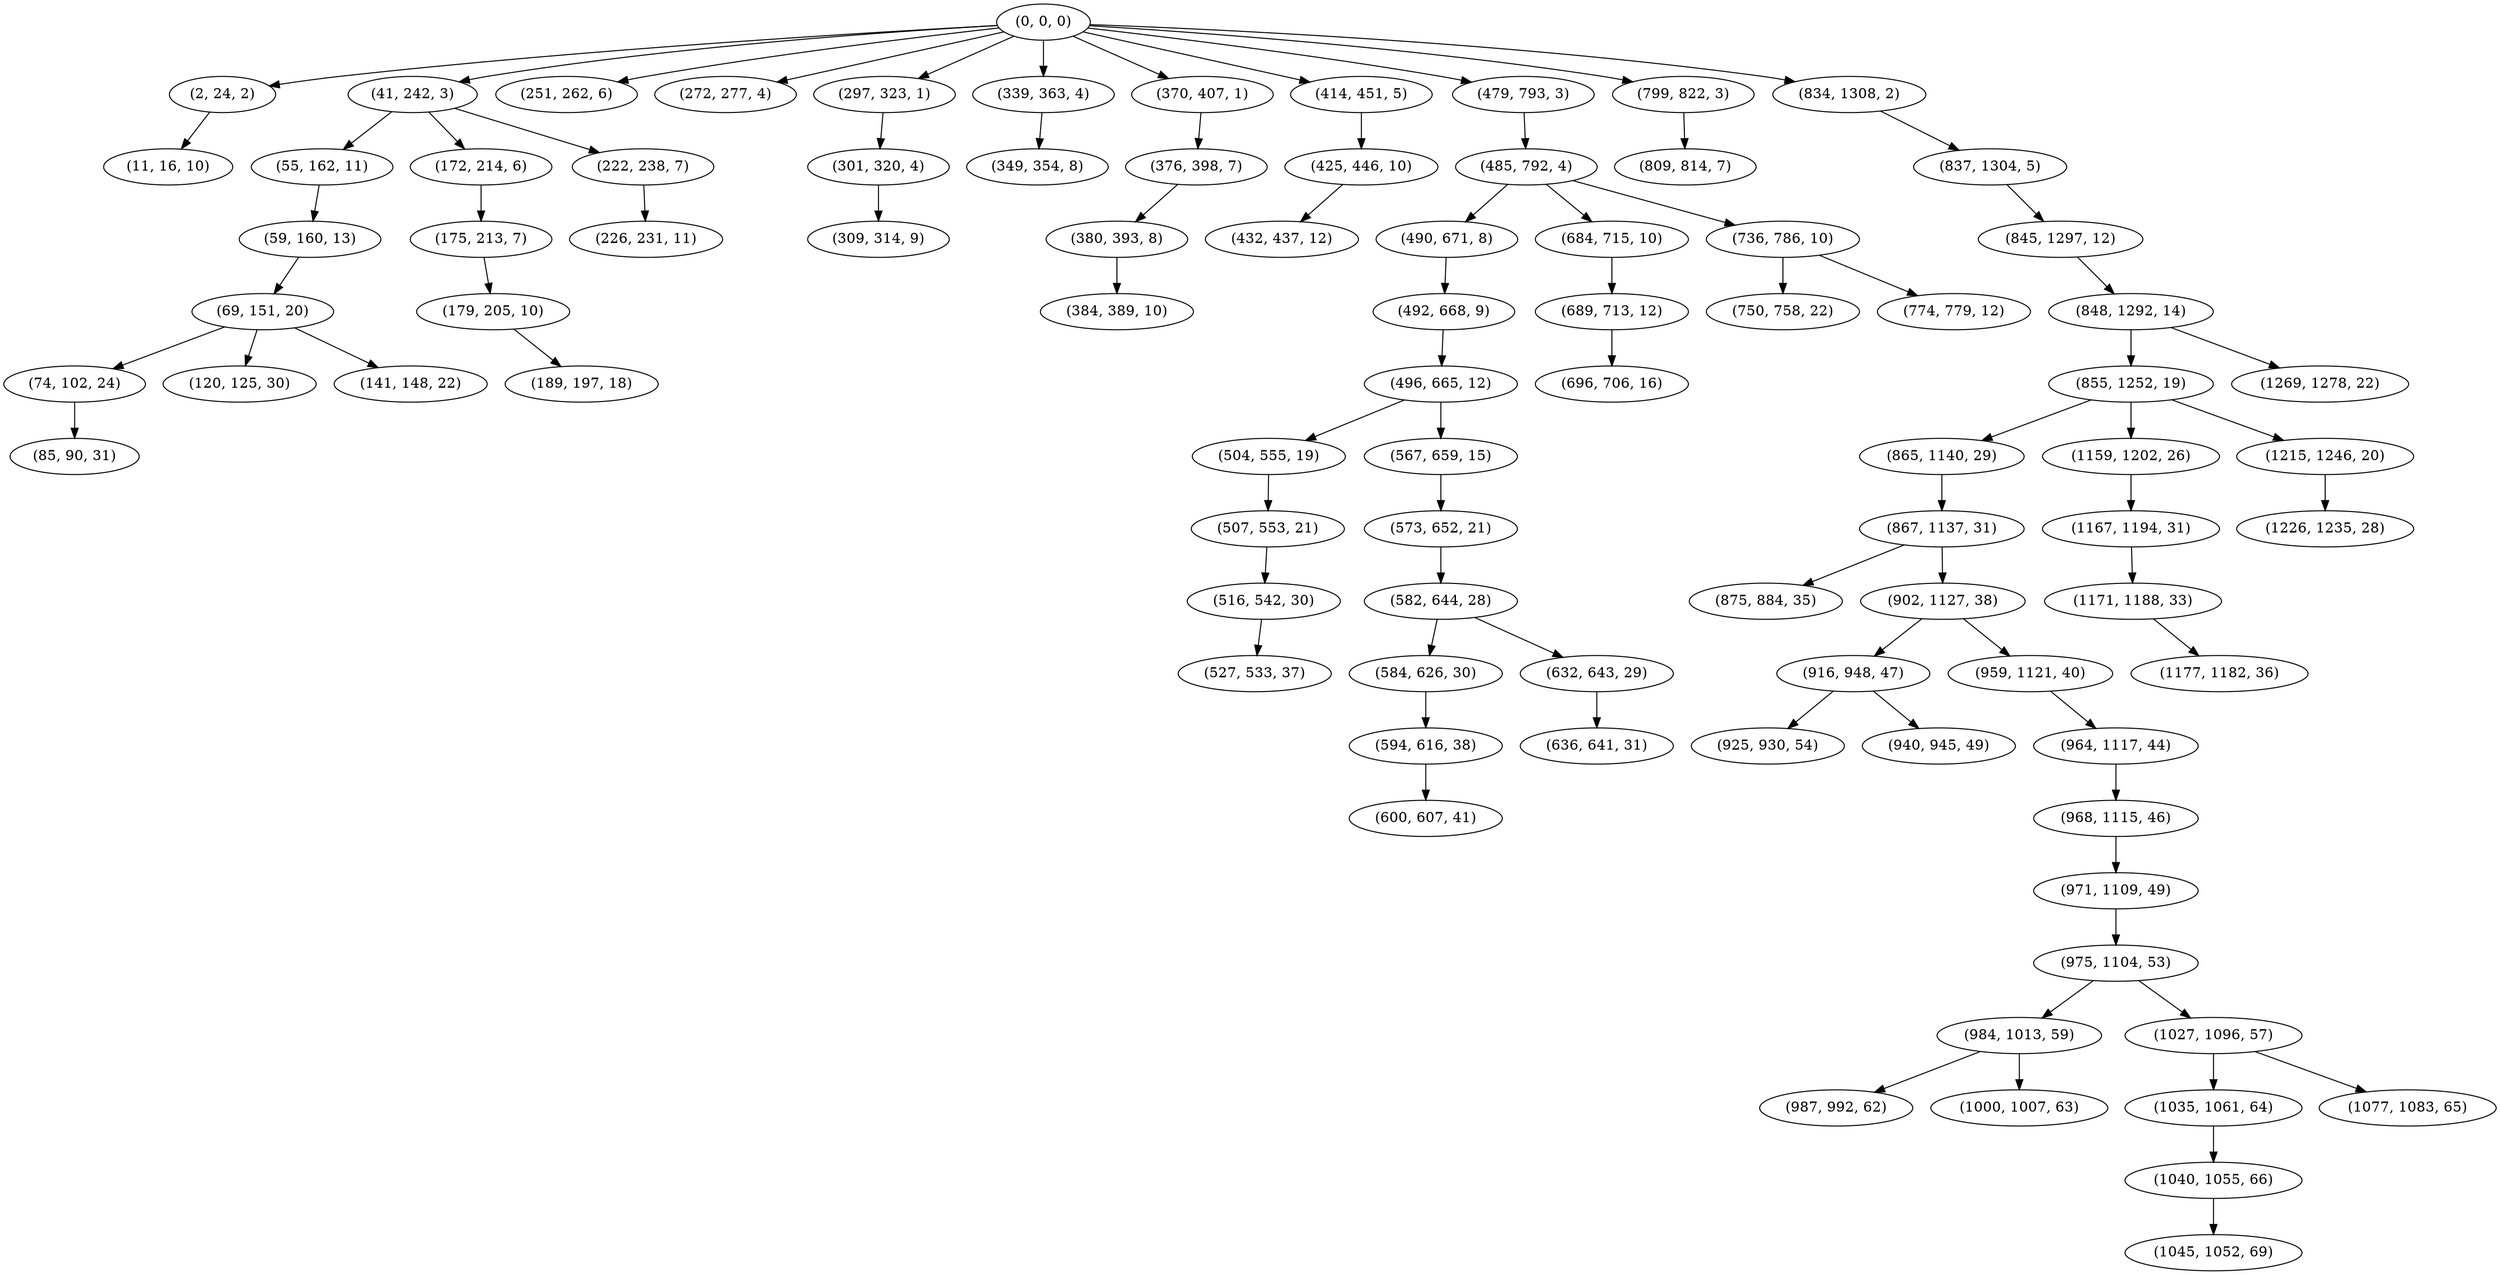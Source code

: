 digraph tree {
    "(0, 0, 0)";
    "(2, 24, 2)";
    "(11, 16, 10)";
    "(41, 242, 3)";
    "(55, 162, 11)";
    "(59, 160, 13)";
    "(69, 151, 20)";
    "(74, 102, 24)";
    "(85, 90, 31)";
    "(120, 125, 30)";
    "(141, 148, 22)";
    "(172, 214, 6)";
    "(175, 213, 7)";
    "(179, 205, 10)";
    "(189, 197, 18)";
    "(222, 238, 7)";
    "(226, 231, 11)";
    "(251, 262, 6)";
    "(272, 277, 4)";
    "(297, 323, 1)";
    "(301, 320, 4)";
    "(309, 314, 9)";
    "(339, 363, 4)";
    "(349, 354, 8)";
    "(370, 407, 1)";
    "(376, 398, 7)";
    "(380, 393, 8)";
    "(384, 389, 10)";
    "(414, 451, 5)";
    "(425, 446, 10)";
    "(432, 437, 12)";
    "(479, 793, 3)";
    "(485, 792, 4)";
    "(490, 671, 8)";
    "(492, 668, 9)";
    "(496, 665, 12)";
    "(504, 555, 19)";
    "(507, 553, 21)";
    "(516, 542, 30)";
    "(527, 533, 37)";
    "(567, 659, 15)";
    "(573, 652, 21)";
    "(582, 644, 28)";
    "(584, 626, 30)";
    "(594, 616, 38)";
    "(600, 607, 41)";
    "(632, 643, 29)";
    "(636, 641, 31)";
    "(684, 715, 10)";
    "(689, 713, 12)";
    "(696, 706, 16)";
    "(736, 786, 10)";
    "(750, 758, 22)";
    "(774, 779, 12)";
    "(799, 822, 3)";
    "(809, 814, 7)";
    "(834, 1308, 2)";
    "(837, 1304, 5)";
    "(845, 1297, 12)";
    "(848, 1292, 14)";
    "(855, 1252, 19)";
    "(865, 1140, 29)";
    "(867, 1137, 31)";
    "(875, 884, 35)";
    "(902, 1127, 38)";
    "(916, 948, 47)";
    "(925, 930, 54)";
    "(940, 945, 49)";
    "(959, 1121, 40)";
    "(964, 1117, 44)";
    "(968, 1115, 46)";
    "(971, 1109, 49)";
    "(975, 1104, 53)";
    "(984, 1013, 59)";
    "(987, 992, 62)";
    "(1000, 1007, 63)";
    "(1027, 1096, 57)";
    "(1035, 1061, 64)";
    "(1040, 1055, 66)";
    "(1045, 1052, 69)";
    "(1077, 1083, 65)";
    "(1159, 1202, 26)";
    "(1167, 1194, 31)";
    "(1171, 1188, 33)";
    "(1177, 1182, 36)";
    "(1215, 1246, 20)";
    "(1226, 1235, 28)";
    "(1269, 1278, 22)";
    "(0, 0, 0)" -> "(2, 24, 2)";
    "(0, 0, 0)" -> "(41, 242, 3)";
    "(0, 0, 0)" -> "(251, 262, 6)";
    "(0, 0, 0)" -> "(272, 277, 4)";
    "(0, 0, 0)" -> "(297, 323, 1)";
    "(0, 0, 0)" -> "(339, 363, 4)";
    "(0, 0, 0)" -> "(370, 407, 1)";
    "(0, 0, 0)" -> "(414, 451, 5)";
    "(0, 0, 0)" -> "(479, 793, 3)";
    "(0, 0, 0)" -> "(799, 822, 3)";
    "(0, 0, 0)" -> "(834, 1308, 2)";
    "(2, 24, 2)" -> "(11, 16, 10)";
    "(41, 242, 3)" -> "(55, 162, 11)";
    "(41, 242, 3)" -> "(172, 214, 6)";
    "(41, 242, 3)" -> "(222, 238, 7)";
    "(55, 162, 11)" -> "(59, 160, 13)";
    "(59, 160, 13)" -> "(69, 151, 20)";
    "(69, 151, 20)" -> "(74, 102, 24)";
    "(69, 151, 20)" -> "(120, 125, 30)";
    "(69, 151, 20)" -> "(141, 148, 22)";
    "(74, 102, 24)" -> "(85, 90, 31)";
    "(172, 214, 6)" -> "(175, 213, 7)";
    "(175, 213, 7)" -> "(179, 205, 10)";
    "(179, 205, 10)" -> "(189, 197, 18)";
    "(222, 238, 7)" -> "(226, 231, 11)";
    "(297, 323, 1)" -> "(301, 320, 4)";
    "(301, 320, 4)" -> "(309, 314, 9)";
    "(339, 363, 4)" -> "(349, 354, 8)";
    "(370, 407, 1)" -> "(376, 398, 7)";
    "(376, 398, 7)" -> "(380, 393, 8)";
    "(380, 393, 8)" -> "(384, 389, 10)";
    "(414, 451, 5)" -> "(425, 446, 10)";
    "(425, 446, 10)" -> "(432, 437, 12)";
    "(479, 793, 3)" -> "(485, 792, 4)";
    "(485, 792, 4)" -> "(490, 671, 8)";
    "(485, 792, 4)" -> "(684, 715, 10)";
    "(485, 792, 4)" -> "(736, 786, 10)";
    "(490, 671, 8)" -> "(492, 668, 9)";
    "(492, 668, 9)" -> "(496, 665, 12)";
    "(496, 665, 12)" -> "(504, 555, 19)";
    "(496, 665, 12)" -> "(567, 659, 15)";
    "(504, 555, 19)" -> "(507, 553, 21)";
    "(507, 553, 21)" -> "(516, 542, 30)";
    "(516, 542, 30)" -> "(527, 533, 37)";
    "(567, 659, 15)" -> "(573, 652, 21)";
    "(573, 652, 21)" -> "(582, 644, 28)";
    "(582, 644, 28)" -> "(584, 626, 30)";
    "(582, 644, 28)" -> "(632, 643, 29)";
    "(584, 626, 30)" -> "(594, 616, 38)";
    "(594, 616, 38)" -> "(600, 607, 41)";
    "(632, 643, 29)" -> "(636, 641, 31)";
    "(684, 715, 10)" -> "(689, 713, 12)";
    "(689, 713, 12)" -> "(696, 706, 16)";
    "(736, 786, 10)" -> "(750, 758, 22)";
    "(736, 786, 10)" -> "(774, 779, 12)";
    "(799, 822, 3)" -> "(809, 814, 7)";
    "(834, 1308, 2)" -> "(837, 1304, 5)";
    "(837, 1304, 5)" -> "(845, 1297, 12)";
    "(845, 1297, 12)" -> "(848, 1292, 14)";
    "(848, 1292, 14)" -> "(855, 1252, 19)";
    "(848, 1292, 14)" -> "(1269, 1278, 22)";
    "(855, 1252, 19)" -> "(865, 1140, 29)";
    "(855, 1252, 19)" -> "(1159, 1202, 26)";
    "(855, 1252, 19)" -> "(1215, 1246, 20)";
    "(865, 1140, 29)" -> "(867, 1137, 31)";
    "(867, 1137, 31)" -> "(875, 884, 35)";
    "(867, 1137, 31)" -> "(902, 1127, 38)";
    "(902, 1127, 38)" -> "(916, 948, 47)";
    "(902, 1127, 38)" -> "(959, 1121, 40)";
    "(916, 948, 47)" -> "(925, 930, 54)";
    "(916, 948, 47)" -> "(940, 945, 49)";
    "(959, 1121, 40)" -> "(964, 1117, 44)";
    "(964, 1117, 44)" -> "(968, 1115, 46)";
    "(968, 1115, 46)" -> "(971, 1109, 49)";
    "(971, 1109, 49)" -> "(975, 1104, 53)";
    "(975, 1104, 53)" -> "(984, 1013, 59)";
    "(975, 1104, 53)" -> "(1027, 1096, 57)";
    "(984, 1013, 59)" -> "(987, 992, 62)";
    "(984, 1013, 59)" -> "(1000, 1007, 63)";
    "(1027, 1096, 57)" -> "(1035, 1061, 64)";
    "(1027, 1096, 57)" -> "(1077, 1083, 65)";
    "(1035, 1061, 64)" -> "(1040, 1055, 66)";
    "(1040, 1055, 66)" -> "(1045, 1052, 69)";
    "(1159, 1202, 26)" -> "(1167, 1194, 31)";
    "(1167, 1194, 31)" -> "(1171, 1188, 33)";
    "(1171, 1188, 33)" -> "(1177, 1182, 36)";
    "(1215, 1246, 20)" -> "(1226, 1235, 28)";
}
